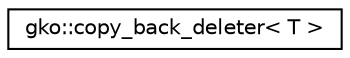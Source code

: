 digraph "Graphical Class Hierarchy"
{
 // INTERACTIVE_SVG=YES
  edge [fontname="Helvetica",fontsize="10",labelfontname="Helvetica",labelfontsize="10"];
  node [fontname="Helvetica",fontsize="10",shape=record];
  rankdir="LR";
  Node1 [label="gko::copy_back_deleter\< T \>",height=0.2,width=0.4,color="black", fillcolor="white", style="filled",URL="$classgko_1_1copy__back__deleter.html",tooltip="A copy_back_deleter is a type of deleter that copies the data to an internally referenced object befo..."];
}
